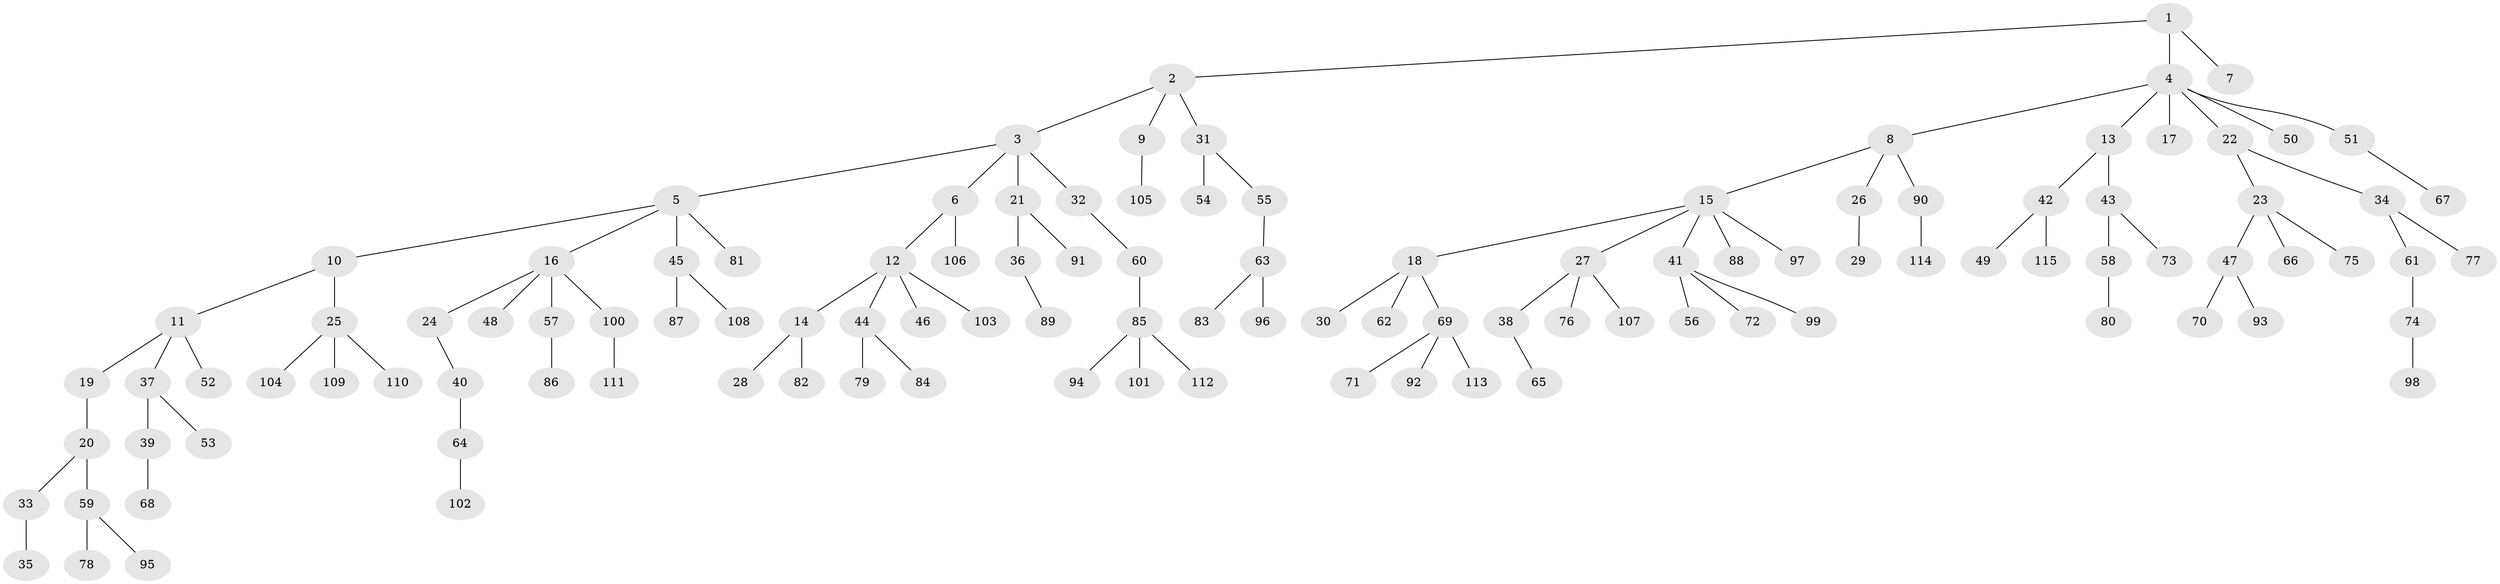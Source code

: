 // Generated by graph-tools (version 1.1) at 2025/11/02/27/25 16:11:27]
// undirected, 115 vertices, 114 edges
graph export_dot {
graph [start="1"]
  node [color=gray90,style=filled];
  1;
  2;
  3;
  4;
  5;
  6;
  7;
  8;
  9;
  10;
  11;
  12;
  13;
  14;
  15;
  16;
  17;
  18;
  19;
  20;
  21;
  22;
  23;
  24;
  25;
  26;
  27;
  28;
  29;
  30;
  31;
  32;
  33;
  34;
  35;
  36;
  37;
  38;
  39;
  40;
  41;
  42;
  43;
  44;
  45;
  46;
  47;
  48;
  49;
  50;
  51;
  52;
  53;
  54;
  55;
  56;
  57;
  58;
  59;
  60;
  61;
  62;
  63;
  64;
  65;
  66;
  67;
  68;
  69;
  70;
  71;
  72;
  73;
  74;
  75;
  76;
  77;
  78;
  79;
  80;
  81;
  82;
  83;
  84;
  85;
  86;
  87;
  88;
  89;
  90;
  91;
  92;
  93;
  94;
  95;
  96;
  97;
  98;
  99;
  100;
  101;
  102;
  103;
  104;
  105;
  106;
  107;
  108;
  109;
  110;
  111;
  112;
  113;
  114;
  115;
  1 -- 2;
  1 -- 4;
  1 -- 7;
  2 -- 3;
  2 -- 9;
  2 -- 31;
  3 -- 5;
  3 -- 6;
  3 -- 21;
  3 -- 32;
  4 -- 8;
  4 -- 13;
  4 -- 17;
  4 -- 22;
  4 -- 50;
  4 -- 51;
  5 -- 10;
  5 -- 16;
  5 -- 45;
  5 -- 81;
  6 -- 12;
  6 -- 106;
  8 -- 15;
  8 -- 26;
  8 -- 90;
  9 -- 105;
  10 -- 11;
  10 -- 25;
  11 -- 19;
  11 -- 37;
  11 -- 52;
  12 -- 14;
  12 -- 44;
  12 -- 46;
  12 -- 103;
  13 -- 42;
  13 -- 43;
  14 -- 28;
  14 -- 82;
  15 -- 18;
  15 -- 27;
  15 -- 41;
  15 -- 88;
  15 -- 97;
  16 -- 24;
  16 -- 48;
  16 -- 57;
  16 -- 100;
  18 -- 30;
  18 -- 62;
  18 -- 69;
  19 -- 20;
  20 -- 33;
  20 -- 59;
  21 -- 36;
  21 -- 91;
  22 -- 23;
  22 -- 34;
  23 -- 47;
  23 -- 66;
  23 -- 75;
  24 -- 40;
  25 -- 104;
  25 -- 109;
  25 -- 110;
  26 -- 29;
  27 -- 38;
  27 -- 76;
  27 -- 107;
  31 -- 54;
  31 -- 55;
  32 -- 60;
  33 -- 35;
  34 -- 61;
  34 -- 77;
  36 -- 89;
  37 -- 39;
  37 -- 53;
  38 -- 65;
  39 -- 68;
  40 -- 64;
  41 -- 56;
  41 -- 72;
  41 -- 99;
  42 -- 49;
  42 -- 115;
  43 -- 58;
  43 -- 73;
  44 -- 79;
  44 -- 84;
  45 -- 87;
  45 -- 108;
  47 -- 70;
  47 -- 93;
  51 -- 67;
  55 -- 63;
  57 -- 86;
  58 -- 80;
  59 -- 78;
  59 -- 95;
  60 -- 85;
  61 -- 74;
  63 -- 83;
  63 -- 96;
  64 -- 102;
  69 -- 71;
  69 -- 92;
  69 -- 113;
  74 -- 98;
  85 -- 94;
  85 -- 101;
  85 -- 112;
  90 -- 114;
  100 -- 111;
}
